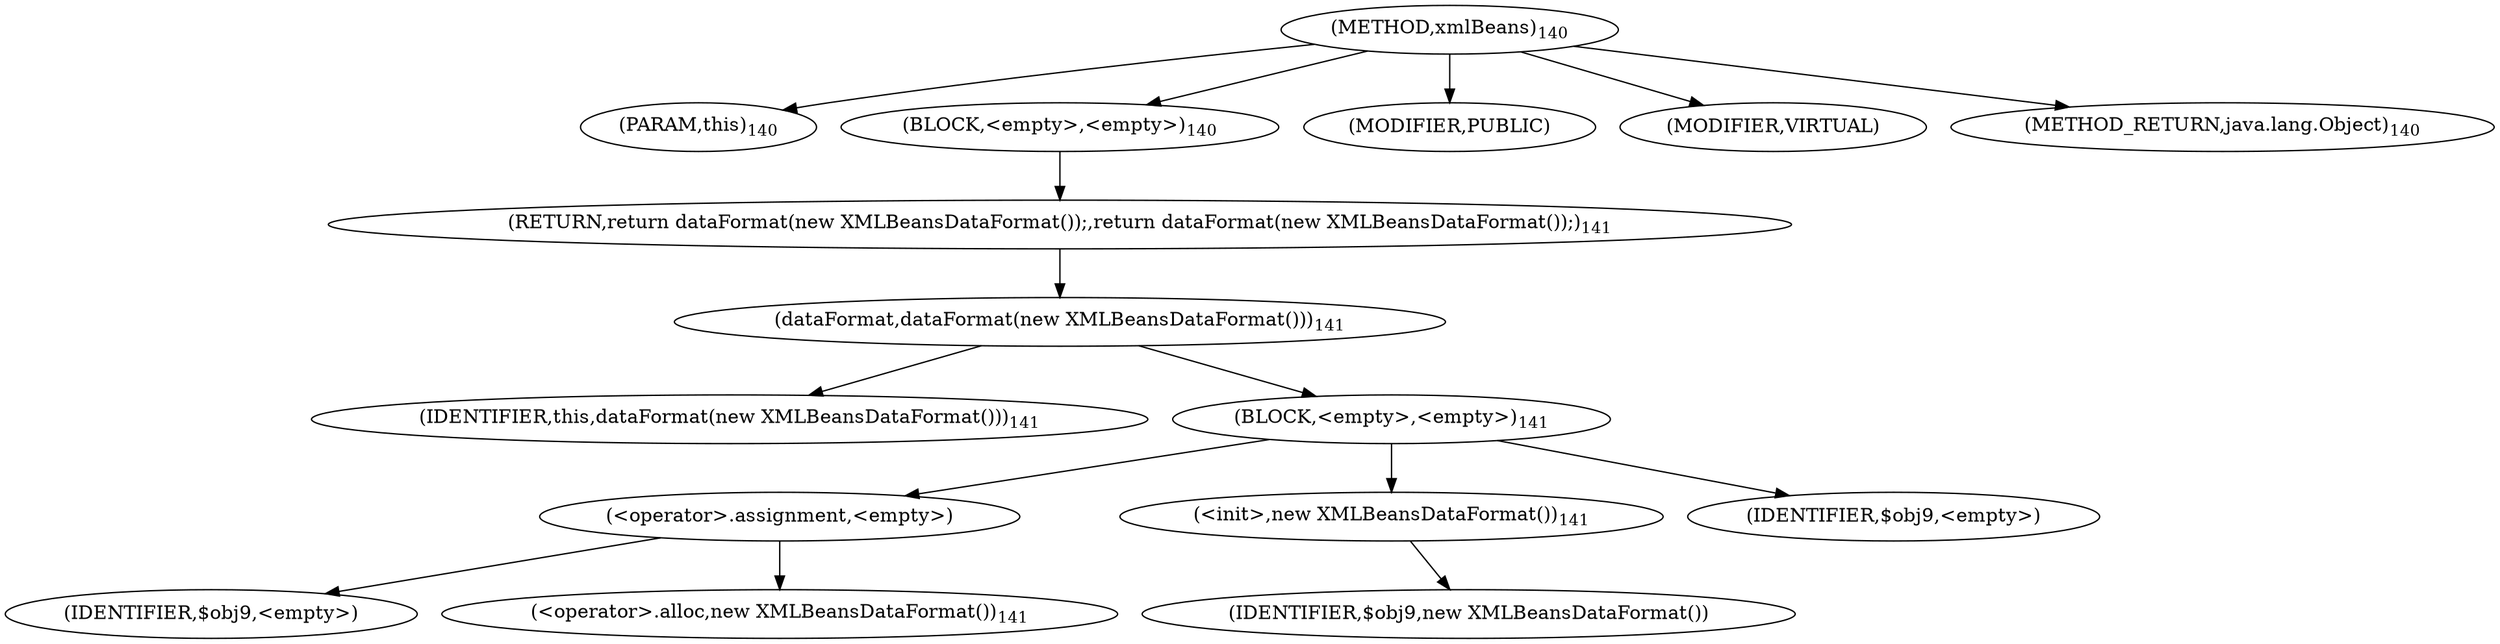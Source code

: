 digraph "xmlBeans" {  
"248" [label = <(METHOD,xmlBeans)<SUB>140</SUB>> ]
"44" [label = <(PARAM,this)<SUB>140</SUB>> ]
"249" [label = <(BLOCK,&lt;empty&gt;,&lt;empty&gt;)<SUB>140</SUB>> ]
"250" [label = <(RETURN,return dataFormat(new XMLBeansDataFormat());,return dataFormat(new XMLBeansDataFormat());)<SUB>141</SUB>> ]
"251" [label = <(dataFormat,dataFormat(new XMLBeansDataFormat()))<SUB>141</SUB>> ]
"43" [label = <(IDENTIFIER,this,dataFormat(new XMLBeansDataFormat()))<SUB>141</SUB>> ]
"252" [label = <(BLOCK,&lt;empty&gt;,&lt;empty&gt;)<SUB>141</SUB>> ]
"253" [label = <(&lt;operator&gt;.assignment,&lt;empty&gt;)> ]
"254" [label = <(IDENTIFIER,$obj9,&lt;empty&gt;)> ]
"255" [label = <(&lt;operator&gt;.alloc,new XMLBeansDataFormat())<SUB>141</SUB>> ]
"256" [label = <(&lt;init&gt;,new XMLBeansDataFormat())<SUB>141</SUB>> ]
"257" [label = <(IDENTIFIER,$obj9,new XMLBeansDataFormat())> ]
"258" [label = <(IDENTIFIER,$obj9,&lt;empty&gt;)> ]
"259" [label = <(MODIFIER,PUBLIC)> ]
"260" [label = <(MODIFIER,VIRTUAL)> ]
"261" [label = <(METHOD_RETURN,java.lang.Object)<SUB>140</SUB>> ]
  "248" -> "44" 
  "248" -> "249" 
  "248" -> "259" 
  "248" -> "260" 
  "248" -> "261" 
  "249" -> "250" 
  "250" -> "251" 
  "251" -> "43" 
  "251" -> "252" 
  "252" -> "253" 
  "252" -> "256" 
  "252" -> "258" 
  "253" -> "254" 
  "253" -> "255" 
  "256" -> "257" 
}
